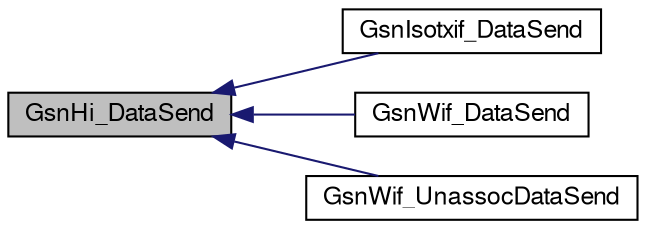 digraph G
{
  edge [fontname="FreeSans",fontsize="12",labelfontname="FreeSans",labelfontsize="12"];
  node [fontname="FreeSans",fontsize="12",shape=record];
  rankdir=LR;
  Node1 [label="GsnHi_DataSend",height=0.2,width=0.4,color="black", fillcolor="grey75", style="filled" fontcolor="black"];
  Node1 -> Node2 [dir=back,color="midnightblue",fontsize="12",style="solid",fontname="FreeSans"];
  Node2 [label="GsnIsotxif_DataSend",height=0.2,width=0.4,color="black", fillcolor="white", style="filled",URL="$a00538.html#a51c8566083314b7f98223e438ceefbf4"];
  Node1 -> Node3 [dir=back,color="midnightblue",fontsize="12",style="solid",fontname="FreeSans"];
  Node3 [label="GsnWif_DataSend",height=0.2,width=0.4,color="black", fillcolor="white", style="filled",URL="$a00627.html#a32b31dc339922071e25bd581987f8f5f"];
  Node1 -> Node4 [dir=back,color="midnightblue",fontsize="12",style="solid",fontname="FreeSans"];
  Node4 [label="GsnWif_UnassocDataSend",height=0.2,width=0.4,color="black", fillcolor="white", style="filled",URL="$a00627.html#a0a8a9ba656a608d910401da40fd63196"];
}
